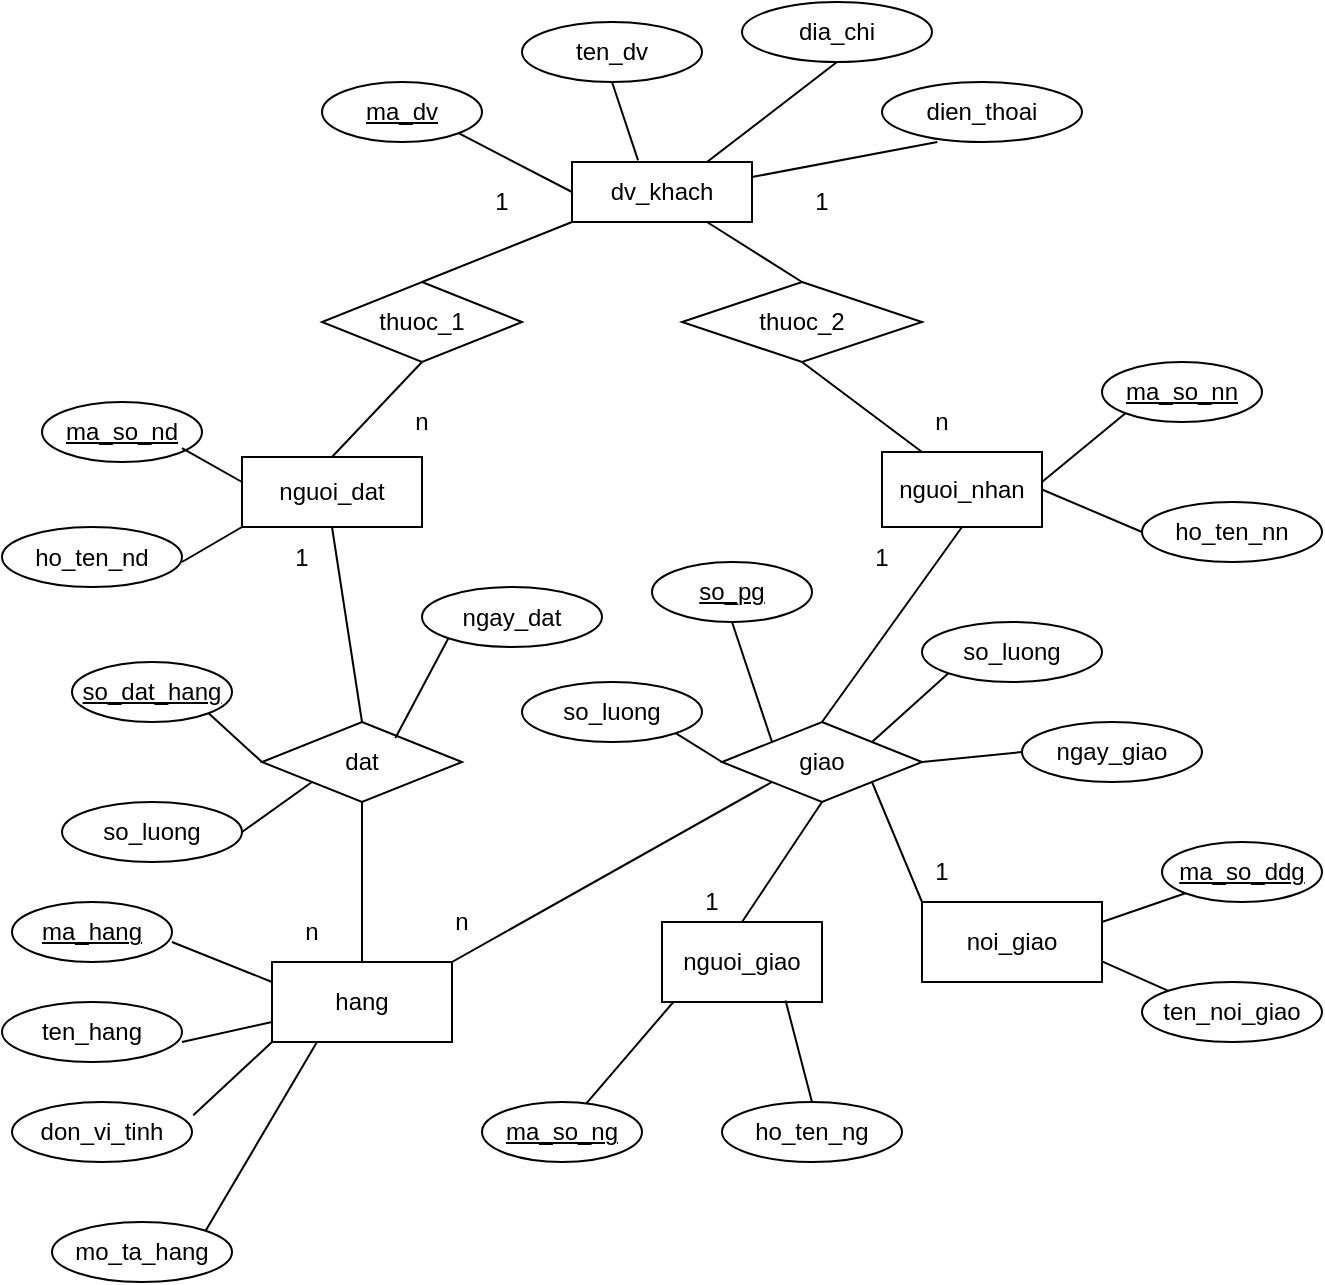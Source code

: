 <mxfile version="14.7.7" type="device"><diagram id="Ao1Ozeumy4SFKZ1dgEvU" name="Page-1"><mxGraphModel dx="782" dy="411" grid="1" gridSize="10" guides="1" tooltips="1" connect="1" arrows="1" fold="1" page="1" pageScale="1" pageWidth="850" pageHeight="1100" math="0" shadow="0"><root><mxCell id="0"/><mxCell id="1" parent="0"/><mxCell id="FYFbuldVlxh-I8KgTX84-97" value="" style="group" vertex="1" connectable="0" parent="1"><mxGeometry x="60" y="270" width="660" height="640" as="geometry"/></mxCell><mxCell id="FYFbuldVlxh-I8KgTX84-5" value="nguoi_nhan" style="rounded=0;whiteSpace=wrap;html=1;" vertex="1" parent="FYFbuldVlxh-I8KgTX84-97"><mxGeometry x="440" y="225" width="80" height="37.5" as="geometry"/></mxCell><mxCell id="FYFbuldVlxh-I8KgTX84-6" value="nguoi_dat" style="rounded=0;whiteSpace=wrap;html=1;" vertex="1" parent="FYFbuldVlxh-I8KgTX84-97"><mxGeometry x="120" y="227.5" width="90" height="35" as="geometry"/></mxCell><mxCell id="FYFbuldVlxh-I8KgTX84-22" value="ma_so_nd" style="ellipse;whiteSpace=wrap;html=1;align=center;fontStyle=4;" vertex="1" parent="FYFbuldVlxh-I8KgTX84-97"><mxGeometry x="20" y="200" width="80" height="30" as="geometry"/></mxCell><mxCell id="FYFbuldVlxh-I8KgTX84-23" value="ma_so_nn" style="ellipse;whiteSpace=wrap;html=1;align=center;fontStyle=4;" vertex="1" parent="FYFbuldVlxh-I8KgTX84-97"><mxGeometry x="550" y="180" width="80" height="30" as="geometry"/></mxCell><mxCell id="FYFbuldVlxh-I8KgTX84-24" value="ho_ten_nd" style="ellipse;whiteSpace=wrap;html=1;align=center;" vertex="1" parent="FYFbuldVlxh-I8KgTX84-97"><mxGeometry y="262.5" width="90" height="30" as="geometry"/></mxCell><mxCell id="FYFbuldVlxh-I8KgTX84-25" value="ho_ten_nn" style="ellipse;whiteSpace=wrap;html=1;align=center;" vertex="1" parent="FYFbuldVlxh-I8KgTX84-97"><mxGeometry x="570" y="250" width="90" height="30" as="geometry"/></mxCell><mxCell id="FYFbuldVlxh-I8KgTX84-26" value="" style="endArrow=none;html=1;rounded=0;entryX=1;entryY=1;entryDx=0;entryDy=0;" edge="1" parent="FYFbuldVlxh-I8KgTX84-97"><mxGeometry as="geometry"><mxPoint x="120" y="240" as="sourcePoint"/><mxPoint x="90.004" y="223.107" as="targetPoint"/></mxGeometry></mxCell><mxCell id="FYFbuldVlxh-I8KgTX84-27" value="" style="endArrow=none;html=1;rounded=0;entryX=1;entryY=0.5;entryDx=0;entryDy=0;exitX=0;exitY=0.5;exitDx=0;exitDy=0;" edge="1" parent="FYFbuldVlxh-I8KgTX84-97" source="FYFbuldVlxh-I8KgTX84-25" target="FYFbuldVlxh-I8KgTX84-5"><mxGeometry as="geometry"><mxPoint x="596.72" y="301.89" as="sourcePoint"/><mxPoint x="520.004" y="262.497" as="targetPoint"/></mxGeometry></mxCell><mxCell id="FYFbuldVlxh-I8KgTX84-28" value="" style="endArrow=none;html=1;rounded=0;exitX=0;exitY=1;exitDx=0;exitDy=0;" edge="1" parent="FYFbuldVlxh-I8KgTX84-97" source="FYFbuldVlxh-I8KgTX84-23"><mxGeometry as="geometry"><mxPoint x="506.72" y="199.39" as="sourcePoint"/><mxPoint x="520" y="240" as="targetPoint"/></mxGeometry></mxCell><mxCell id="FYFbuldVlxh-I8KgTX84-29" value="" style="endArrow=none;html=1;rounded=0;entryX=1;entryY=1;entryDx=0;entryDy=0;exitX=0;exitY=1;exitDx=0;exitDy=0;" edge="1" parent="FYFbuldVlxh-I8KgTX84-97" source="FYFbuldVlxh-I8KgTX84-6"><mxGeometry as="geometry"><mxPoint x="166.72" y="319.39" as="sourcePoint"/><mxPoint x="90.004" y="279.997" as="targetPoint"/></mxGeometry></mxCell><mxCell id="FYFbuldVlxh-I8KgTX84-49" value="thuoc_1" style="shape=rhombus;perimeter=rhombusPerimeter;whiteSpace=wrap;html=1;align=center;" vertex="1" parent="FYFbuldVlxh-I8KgTX84-97"><mxGeometry x="160" y="140" width="100" height="40" as="geometry"/></mxCell><mxCell id="FYFbuldVlxh-I8KgTX84-50" value="thuoc_2" style="shape=rhombus;perimeter=rhombusPerimeter;whiteSpace=wrap;html=1;align=center;" vertex="1" parent="FYFbuldVlxh-I8KgTX84-97"><mxGeometry x="340" y="140" width="120" height="40" as="geometry"/></mxCell><mxCell id="FYFbuldVlxh-I8KgTX84-53" value="dat" style="shape=rhombus;perimeter=rhombusPerimeter;whiteSpace=wrap;html=1;align=center;" vertex="1" parent="FYFbuldVlxh-I8KgTX84-97"><mxGeometry x="130" y="360" width="100" height="40" as="geometry"/></mxCell><mxCell id="FYFbuldVlxh-I8KgTX84-54" value="giao" style="shape=rhombus;perimeter=rhombusPerimeter;whiteSpace=wrap;html=1;align=center;" vertex="1" parent="FYFbuldVlxh-I8KgTX84-97"><mxGeometry x="360" y="360" width="100" height="40" as="geometry"/></mxCell><mxCell id="FYFbuldVlxh-I8KgTX84-55" value="" style="endArrow=none;html=1;rounded=0;entryX=0.5;entryY=0;entryDx=0;entryDy=0;exitX=0;exitY=1;exitDx=0;exitDy=0;" edge="1" parent="FYFbuldVlxh-I8KgTX84-97" source="FYFbuldVlxh-I8KgTX84-1" target="FYFbuldVlxh-I8KgTX84-49"><mxGeometry as="geometry"><mxPoint x="130" y="272.5" as="sourcePoint"/><mxPoint x="100.004" y="289.997" as="targetPoint"/></mxGeometry></mxCell><mxCell id="FYFbuldVlxh-I8KgTX84-56" value="" style="endArrow=none;html=1;rounded=0;entryX=0.5;entryY=1;entryDx=0;entryDy=0;exitX=0.5;exitY=0;exitDx=0;exitDy=0;" edge="1" parent="FYFbuldVlxh-I8KgTX84-97" source="FYFbuldVlxh-I8KgTX84-6" target="FYFbuldVlxh-I8KgTX84-49"><mxGeometry as="geometry"><mxPoint x="295" y="100" as="sourcePoint"/><mxPoint x="220" y="150" as="targetPoint"/></mxGeometry></mxCell><mxCell id="FYFbuldVlxh-I8KgTX84-58" value="n" style="text;html=1;strokeColor=none;fillColor=none;align=center;verticalAlign=middle;whiteSpace=wrap;rounded=0;" vertex="1" parent="FYFbuldVlxh-I8KgTX84-97"><mxGeometry x="190" y="200" width="40" height="20" as="geometry"/></mxCell><mxCell id="FYFbuldVlxh-I8KgTX84-59" value="n" style="text;html=1;strokeColor=none;fillColor=none;align=center;verticalAlign=middle;whiteSpace=wrap;rounded=0;" vertex="1" parent="FYFbuldVlxh-I8KgTX84-97"><mxGeometry x="450" y="200" width="40" height="20" as="geometry"/></mxCell><mxCell id="FYFbuldVlxh-I8KgTX84-60" value="1" style="text;html=1;strokeColor=none;fillColor=none;align=center;verticalAlign=middle;whiteSpace=wrap;rounded=0;" vertex="1" parent="FYFbuldVlxh-I8KgTX84-97"><mxGeometry x="390" y="90" width="40" height="20" as="geometry"/></mxCell><mxCell id="FYFbuldVlxh-I8KgTX84-61" value="" style="endArrow=none;html=1;rounded=0;entryX=0.5;entryY=0;entryDx=0;entryDy=0;exitX=0.75;exitY=1;exitDx=0;exitDy=0;" edge="1" parent="FYFbuldVlxh-I8KgTX84-97" source="FYFbuldVlxh-I8KgTX84-1" target="FYFbuldVlxh-I8KgTX84-50"><mxGeometry as="geometry"><mxPoint x="295" y="100" as="sourcePoint"/><mxPoint x="220" y="150" as="targetPoint"/></mxGeometry></mxCell><mxCell id="FYFbuldVlxh-I8KgTX84-62" value="" style="endArrow=none;html=1;rounded=0;exitX=0.5;exitY=1;exitDx=0;exitDy=0;entryX=0.25;entryY=0;entryDx=0;entryDy=0;" edge="1" parent="FYFbuldVlxh-I8KgTX84-97" source="FYFbuldVlxh-I8KgTX84-50" target="FYFbuldVlxh-I8KgTX84-5"><mxGeometry as="geometry"><mxPoint x="305" y="110" as="sourcePoint"/><mxPoint x="440" y="220" as="targetPoint"/></mxGeometry></mxCell><mxCell id="FYFbuldVlxh-I8KgTX84-63" value="ngay_giao" style="ellipse;whiteSpace=wrap;html=1;align=center;" vertex="1" parent="FYFbuldVlxh-I8KgTX84-97"><mxGeometry x="510" y="360" width="90" height="30" as="geometry"/></mxCell><mxCell id="FYFbuldVlxh-I8KgTX84-64" value="so_luong" style="ellipse;whiteSpace=wrap;html=1;align=center;" vertex="1" parent="FYFbuldVlxh-I8KgTX84-97"><mxGeometry x="30" y="400" width="90" height="30" as="geometry"/></mxCell><mxCell id="FYFbuldVlxh-I8KgTX84-65" value="ngay_dat" style="ellipse;whiteSpace=wrap;html=1;align=center;" vertex="1" parent="FYFbuldVlxh-I8KgTX84-97"><mxGeometry x="210" y="292.5" width="90" height="30" as="geometry"/></mxCell><mxCell id="FYFbuldVlxh-I8KgTX84-66" value="so_pg" style="ellipse;whiteSpace=wrap;html=1;align=center;fontStyle=4;" vertex="1" parent="FYFbuldVlxh-I8KgTX84-97"><mxGeometry x="325" y="280" width="80" height="30" as="geometry"/></mxCell><mxCell id="FYFbuldVlxh-I8KgTX84-67" value="so_dat_hang" style="ellipse;whiteSpace=wrap;html=1;align=center;fontStyle=4;" vertex="1" parent="FYFbuldVlxh-I8KgTX84-97"><mxGeometry x="35" y="330" width="80" height="30" as="geometry"/></mxCell><mxCell id="FYFbuldVlxh-I8KgTX84-68" value="" style="endArrow=none;html=1;rounded=0;entryX=1;entryY=1;entryDx=0;entryDy=0;exitX=0;exitY=0.5;exitDx=0;exitDy=0;" edge="1" parent="FYFbuldVlxh-I8KgTX84-97" source="FYFbuldVlxh-I8KgTX84-53" target="FYFbuldVlxh-I8KgTX84-67"><mxGeometry as="geometry"><mxPoint x="130" y="272.5" as="sourcePoint"/><mxPoint x="100.004" y="289.997" as="targetPoint"/></mxGeometry></mxCell><mxCell id="FYFbuldVlxh-I8KgTX84-69" value="" style="endArrow=none;html=1;rounded=0;entryX=1;entryY=0.5;entryDx=0;entryDy=0;exitX=0;exitY=1;exitDx=0;exitDy=0;" edge="1" parent="FYFbuldVlxh-I8KgTX84-97" source="FYFbuldVlxh-I8KgTX84-53" target="FYFbuldVlxh-I8KgTX84-64"><mxGeometry as="geometry"><mxPoint x="140" y="282.5" as="sourcePoint"/><mxPoint x="110.004" y="299.997" as="targetPoint"/></mxGeometry></mxCell><mxCell id="FYFbuldVlxh-I8KgTX84-70" value="" style="endArrow=none;html=1;rounded=0;entryX=0.667;entryY=0.2;entryDx=0;entryDy=0;exitX=0;exitY=1;exitDx=0;exitDy=0;entryPerimeter=0;" edge="1" parent="FYFbuldVlxh-I8KgTX84-97" source="FYFbuldVlxh-I8KgTX84-65" target="FYFbuldVlxh-I8KgTX84-53"><mxGeometry as="geometry"><mxPoint x="240" y="351" as="sourcePoint"/><mxPoint x="120.004" y="309.997" as="targetPoint"/></mxGeometry></mxCell><mxCell id="FYFbuldVlxh-I8KgTX84-71" value="" style="endArrow=none;html=1;rounded=0;exitX=0.5;exitY=1;exitDx=0;exitDy=0;entryX=0.5;entryY=0;entryDx=0;entryDy=0;" edge="1" parent="FYFbuldVlxh-I8KgTX84-97" source="FYFbuldVlxh-I8KgTX84-6" target="FYFbuldVlxh-I8KgTX84-53"><mxGeometry as="geometry"><mxPoint x="410" y="190" as="sourcePoint"/><mxPoint x="470" y="235" as="targetPoint"/></mxGeometry></mxCell><mxCell id="FYFbuldVlxh-I8KgTX84-72" value="" style="endArrow=none;html=1;rounded=0;exitX=0.5;exitY=1;exitDx=0;exitDy=0;entryX=0.5;entryY=0;entryDx=0;entryDy=0;" edge="1" parent="FYFbuldVlxh-I8KgTX84-97" source="FYFbuldVlxh-I8KgTX84-53" target="FYFbuldVlxh-I8KgTX84-2"><mxGeometry as="geometry"><mxPoint x="420" y="200" as="sourcePoint"/><mxPoint x="480" y="245" as="targetPoint"/></mxGeometry></mxCell><mxCell id="FYFbuldVlxh-I8KgTX84-73" value="" style="endArrow=none;html=1;rounded=0;exitX=0.5;exitY=0;exitDx=0;exitDy=0;entryX=0.5;entryY=1;entryDx=0;entryDy=0;" edge="1" parent="FYFbuldVlxh-I8KgTX84-97" source="FYFbuldVlxh-I8KgTX84-54" target="FYFbuldVlxh-I8KgTX84-5"><mxGeometry as="geometry"><mxPoint x="430" y="210" as="sourcePoint"/><mxPoint x="470" y="270" as="targetPoint"/></mxGeometry></mxCell><mxCell id="FYFbuldVlxh-I8KgTX84-74" value="" style="endArrow=none;html=1;rounded=0;exitX=1;exitY=0;exitDx=0;exitDy=0;entryX=0;entryY=1;entryDx=0;entryDy=0;" edge="1" parent="FYFbuldVlxh-I8KgTX84-97" source="FYFbuldVlxh-I8KgTX84-2" target="FYFbuldVlxh-I8KgTX84-54"><mxGeometry as="geometry"><mxPoint x="440" y="220" as="sourcePoint"/><mxPoint x="500" y="265" as="targetPoint"/></mxGeometry></mxCell><mxCell id="FYFbuldVlxh-I8KgTX84-75" value="" style="endArrow=none;html=1;rounded=0;exitX=0.5;exitY=0;exitDx=0;exitDy=0;entryX=0.5;entryY=1;entryDx=0;entryDy=0;" edge="1" parent="FYFbuldVlxh-I8KgTX84-97" source="FYFbuldVlxh-I8KgTX84-4" target="FYFbuldVlxh-I8KgTX84-54"><mxGeometry as="geometry"><mxPoint x="450" y="230" as="sourcePoint"/><mxPoint x="410" y="410" as="targetPoint"/></mxGeometry></mxCell><mxCell id="FYFbuldVlxh-I8KgTX84-76" value="" style="endArrow=none;html=1;rounded=0;entryX=0;entryY=0.5;entryDx=0;entryDy=0;" edge="1" parent="FYFbuldVlxh-I8KgTX84-97" target="FYFbuldVlxh-I8KgTX84-63"><mxGeometry as="geometry"><mxPoint x="460" y="380" as="sourcePoint"/><mxPoint x="520" y="285" as="targetPoint"/></mxGeometry></mxCell><mxCell id="FYFbuldVlxh-I8KgTX84-77" value="" style="endArrow=none;html=1;rounded=0;exitX=1;exitY=1;exitDx=0;exitDy=0;entryX=0;entryY=0;entryDx=0;entryDy=0;" edge="1" parent="FYFbuldVlxh-I8KgTX84-97" source="FYFbuldVlxh-I8KgTX84-54" target="FYFbuldVlxh-I8KgTX84-3"><mxGeometry as="geometry"><mxPoint x="470" y="250" as="sourcePoint"/><mxPoint x="500" y="490" as="targetPoint"/></mxGeometry></mxCell><mxCell id="FYFbuldVlxh-I8KgTX84-78" value="" style="group" vertex="1" connectable="0" parent="FYFbuldVlxh-I8KgTX84-97"><mxGeometry x="460" y="420" width="200" height="100" as="geometry"/></mxCell><mxCell id="FYFbuldVlxh-I8KgTX84-3" value="noi_giao" style="rounded=0;whiteSpace=wrap;html=1;" vertex="1" parent="FYFbuldVlxh-I8KgTX84-78"><mxGeometry y="30" width="90" height="40" as="geometry"/></mxCell><mxCell id="FYFbuldVlxh-I8KgTX84-31" value="ma_so_ddg" style="ellipse;whiteSpace=wrap;html=1;align=center;fontStyle=4;" vertex="1" parent="FYFbuldVlxh-I8KgTX84-78"><mxGeometry x="120" width="80" height="30" as="geometry"/></mxCell><mxCell id="FYFbuldVlxh-I8KgTX84-45" value="ten_noi_giao" style="ellipse;whiteSpace=wrap;html=1;align=center;" vertex="1" parent="FYFbuldVlxh-I8KgTX84-78"><mxGeometry x="110" y="70" width="90" height="30" as="geometry"/></mxCell><mxCell id="FYFbuldVlxh-I8KgTX84-47" value="" style="endArrow=none;html=1;rounded=0;exitX=0;exitY=1;exitDx=0;exitDy=0;entryX=1;entryY=0.25;entryDx=0;entryDy=0;" edge="1" parent="FYFbuldVlxh-I8KgTX84-78" source="FYFbuldVlxh-I8KgTX84-31" target="FYFbuldVlxh-I8KgTX84-3"><mxGeometry relative="1" as="geometry"><mxPoint x="106.79" y="34.65" as="sourcePoint"/><mxPoint x="120" y="85.35" as="targetPoint"/></mxGeometry></mxCell><mxCell id="FYFbuldVlxh-I8KgTX84-48" value="" style="endArrow=none;html=1;rounded=0;exitX=0.25;exitY=1;exitDx=0;exitDy=0;entryX=0;entryY=0;entryDx=0;entryDy=0;" edge="1" parent="FYFbuldVlxh-I8KgTX84-78" target="FYFbuldVlxh-I8KgTX84-45"><mxGeometry relative="1" as="geometry"><mxPoint x="90" y="59.65" as="sourcePoint"/><mxPoint x="103.21" y="110.35" as="targetPoint"/></mxGeometry></mxCell><mxCell id="FYFbuldVlxh-I8KgTX84-94" value="1" style="text;html=1;strokeColor=none;fillColor=none;align=center;verticalAlign=middle;whiteSpace=wrap;rounded=0;" vertex="1" parent="FYFbuldVlxh-I8KgTX84-78"><mxGeometry x="-10" y="5" width="40" height="20" as="geometry"/></mxCell><mxCell id="FYFbuldVlxh-I8KgTX84-79" value="" style="group" vertex="1" connectable="0" parent="FYFbuldVlxh-I8KgTX84-97"><mxGeometry x="240" y="460" width="210" height="120" as="geometry"/></mxCell><mxCell id="FYFbuldVlxh-I8KgTX84-4" value="nguoi_giao" style="rounded=0;whiteSpace=wrap;html=1;" vertex="1" parent="FYFbuldVlxh-I8KgTX84-79"><mxGeometry x="90" width="80" height="40" as="geometry"/></mxCell><mxCell id="FYFbuldVlxh-I8KgTX84-32" value="ma_so_ng" style="ellipse;whiteSpace=wrap;html=1;align=center;fontStyle=4;" vertex="1" parent="FYFbuldVlxh-I8KgTX84-79"><mxGeometry y="90" width="80" height="30" as="geometry"/></mxCell><mxCell id="FYFbuldVlxh-I8KgTX84-42" value="" style="endArrow=none;html=1;rounded=0;exitX=0.25;exitY=1;exitDx=0;exitDy=0;" edge="1" parent="FYFbuldVlxh-I8KgTX84-79" target="FYFbuldVlxh-I8KgTX84-32"><mxGeometry relative="1" as="geometry"><mxPoint x="95.68" y="40" as="sourcePoint"/><mxPoint x="40.0" y="134.393" as="targetPoint"/></mxGeometry></mxCell><mxCell id="FYFbuldVlxh-I8KgTX84-43" value="ho_ten_ng" style="ellipse;whiteSpace=wrap;html=1;align=center;" vertex="1" parent="FYFbuldVlxh-I8KgTX84-79"><mxGeometry x="120" y="90" width="90" height="30" as="geometry"/></mxCell><mxCell id="FYFbuldVlxh-I8KgTX84-44" value="" style="endArrow=none;html=1;rounded=0;exitX=0.25;exitY=1;exitDx=0;exitDy=0;entryX=0.5;entryY=0;entryDx=0;entryDy=0;" edge="1" parent="FYFbuldVlxh-I8KgTX84-79" target="FYFbuldVlxh-I8KgTX84-43"><mxGeometry relative="1" as="geometry"><mxPoint x="151.79" y="39.3" as="sourcePoint"/><mxPoint x="108.208" y="90.003" as="targetPoint"/></mxGeometry></mxCell><mxCell id="FYFbuldVlxh-I8KgTX84-90" value="n" style="text;html=1;strokeColor=none;fillColor=none;align=center;verticalAlign=middle;whiteSpace=wrap;rounded=0;" vertex="1" parent="FYFbuldVlxh-I8KgTX84-79"><mxGeometry x="-30" y="-10" width="40" height="20" as="geometry"/></mxCell><mxCell id="FYFbuldVlxh-I8KgTX84-80" value="" style="group" vertex="1" connectable="0" parent="FYFbuldVlxh-I8KgTX84-97"><mxGeometry y="450" width="225" height="190" as="geometry"/></mxCell><mxCell id="FYFbuldVlxh-I8KgTX84-2" value="hang" style="rounded=0;whiteSpace=wrap;html=1;" vertex="1" parent="FYFbuldVlxh-I8KgTX84-80"><mxGeometry x="135" y="30" width="90" height="40" as="geometry"/></mxCell><mxCell id="FYFbuldVlxh-I8KgTX84-30" value="ma_hang" style="ellipse;whiteSpace=wrap;html=1;align=center;fontStyle=4;" vertex="1" parent="FYFbuldVlxh-I8KgTX84-80"><mxGeometry x="5" width="80" height="30" as="geometry"/></mxCell><mxCell id="FYFbuldVlxh-I8KgTX84-33" value="ten_hang" style="ellipse;whiteSpace=wrap;html=1;align=center;" vertex="1" parent="FYFbuldVlxh-I8KgTX84-80"><mxGeometry y="50" width="90" height="30" as="geometry"/></mxCell><mxCell id="FYFbuldVlxh-I8KgTX84-34" value="don_vi_tinh" style="ellipse;whiteSpace=wrap;html=1;align=center;" vertex="1" parent="FYFbuldVlxh-I8KgTX84-80"><mxGeometry x="5" y="100" width="90" height="30" as="geometry"/></mxCell><mxCell id="FYFbuldVlxh-I8KgTX84-35" value="mo_ta_hang" style="ellipse;whiteSpace=wrap;html=1;align=center;" vertex="1" parent="FYFbuldVlxh-I8KgTX84-80"><mxGeometry x="25" y="160" width="90" height="30" as="geometry"/></mxCell><mxCell id="FYFbuldVlxh-I8KgTX84-36" value="" style="endArrow=none;html=1;rounded=0;entryX=1;entryY=1;entryDx=0;entryDy=0;exitX=0;exitY=0.25;exitDx=0;exitDy=0;" edge="1" parent="FYFbuldVlxh-I8KgTX84-80" source="FYFbuldVlxh-I8KgTX84-2"><mxGeometry relative="1" as="geometry"><mxPoint x="161.72" y="59.39" as="sourcePoint"/><mxPoint x="85.004" y="19.997" as="targetPoint"/></mxGeometry></mxCell><mxCell id="FYFbuldVlxh-I8KgTX84-38" value="" style="endArrow=none;html=1;rounded=0;entryX=1;entryY=1;entryDx=0;entryDy=0;" edge="1" parent="FYFbuldVlxh-I8KgTX84-80" source="FYFbuldVlxh-I8KgTX84-2"><mxGeometry relative="1" as="geometry"><mxPoint x="140" y="90" as="sourcePoint"/><mxPoint x="90.004" y="69.997" as="targetPoint"/></mxGeometry></mxCell><mxCell id="FYFbuldVlxh-I8KgTX84-39" value="" style="endArrow=none;html=1;rounded=0;entryX=1.007;entryY=0.222;entryDx=0;entryDy=0;exitX=0;exitY=1;exitDx=0;exitDy=0;entryPerimeter=0;" edge="1" parent="FYFbuldVlxh-I8KgTX84-80" source="FYFbuldVlxh-I8KgTX84-2" target="FYFbuldVlxh-I8KgTX84-34"><mxGeometry relative="1" as="geometry"><mxPoint x="165" y="70" as="sourcePoint"/><mxPoint x="115.004" y="49.997" as="targetPoint"/></mxGeometry></mxCell><mxCell id="FYFbuldVlxh-I8KgTX84-40" value="" style="endArrow=none;html=1;rounded=0;exitX=0.25;exitY=1;exitDx=0;exitDy=0;entryX=1;entryY=0;entryDx=0;entryDy=0;" edge="1" parent="FYFbuldVlxh-I8KgTX84-80" source="FYFbuldVlxh-I8KgTX84-2" target="FYFbuldVlxh-I8KgTX84-35"><mxGeometry relative="1" as="geometry"><mxPoint x="145" y="180" as="sourcePoint"/><mxPoint x="95" y="170" as="targetPoint"/></mxGeometry></mxCell><mxCell id="FYFbuldVlxh-I8KgTX84-89" value="n" style="text;html=1;strokeColor=none;fillColor=none;align=center;verticalAlign=middle;whiteSpace=wrap;rounded=0;" vertex="1" parent="FYFbuldVlxh-I8KgTX84-80"><mxGeometry x="135" y="5" width="40" height="20" as="geometry"/></mxCell><mxCell id="FYFbuldVlxh-I8KgTX84-1" value="dv_khach" style="rounded=0;whiteSpace=wrap;html=1;" vertex="1" parent="FYFbuldVlxh-I8KgTX84-97"><mxGeometry x="285" y="80" width="90" height="30" as="geometry"/></mxCell><mxCell id="FYFbuldVlxh-I8KgTX84-10" value="ten_dv" style="ellipse;whiteSpace=wrap;html=1;align=center;" vertex="1" parent="FYFbuldVlxh-I8KgTX84-97"><mxGeometry x="260" y="10" width="90" height="30" as="geometry"/></mxCell><mxCell id="FYFbuldVlxh-I8KgTX84-11" value="dia_chi" style="ellipse;whiteSpace=wrap;html=1;align=center;" vertex="1" parent="FYFbuldVlxh-I8KgTX84-97"><mxGeometry x="370" width="95" height="30" as="geometry"/></mxCell><mxCell id="FYFbuldVlxh-I8KgTX84-12" value="dien_thoai" style="ellipse;whiteSpace=wrap;html=1;align=center;" vertex="1" parent="FYFbuldVlxh-I8KgTX84-97"><mxGeometry x="440" y="40" width="100" height="30" as="geometry"/></mxCell><mxCell id="FYFbuldVlxh-I8KgTX84-14" value="ma_dv" style="ellipse;whiteSpace=wrap;html=1;align=center;fontStyle=4;" vertex="1" parent="FYFbuldVlxh-I8KgTX84-97"><mxGeometry x="160" y="40" width="80" height="30" as="geometry"/></mxCell><mxCell id="FYFbuldVlxh-I8KgTX84-17" value="" style="endArrow=none;html=1;rounded=0;entryX=1;entryY=1;entryDx=0;entryDy=0;exitX=0;exitY=0.5;exitDx=0;exitDy=0;" edge="1" parent="FYFbuldVlxh-I8KgTX84-97" source="FYFbuldVlxh-I8KgTX84-1" target="FYFbuldVlxh-I8KgTX84-14"><mxGeometry x="140" y="-20" as="geometry"><mxPoint x="260" y="90" as="sourcePoint"/><mxPoint x="420" y="90" as="targetPoint"/></mxGeometry></mxCell><mxCell id="FYFbuldVlxh-I8KgTX84-18" value="" style="endArrow=none;html=1;rounded=0;entryX=1;entryY=1;entryDx=0;entryDy=0;exitX=1;exitY=0.25;exitDx=0;exitDy=0;" edge="1" parent="FYFbuldVlxh-I8KgTX84-97" source="FYFbuldVlxh-I8KgTX84-1"><mxGeometry x="140" y="-20" as="geometry"><mxPoint x="552.32" y="140.86" as="sourcePoint"/><mxPoint x="467.675" y="70.002" as="targetPoint"/></mxGeometry></mxCell><mxCell id="FYFbuldVlxh-I8KgTX84-19" value="" style="endArrow=none;html=1;rounded=0;entryX=0.5;entryY=1;entryDx=0;entryDy=0;exitX=0.75;exitY=0;exitDx=0;exitDy=0;" edge="1" parent="FYFbuldVlxh-I8KgTX84-97" source="FYFbuldVlxh-I8KgTX84-1" target="FYFbuldVlxh-I8KgTX84-11"><mxGeometry x="140" y="-20" as="geometry"><mxPoint x="494.64" y="80.86" as="sourcePoint"/><mxPoint x="409.995" y="10.002" as="targetPoint"/></mxGeometry></mxCell><mxCell id="FYFbuldVlxh-I8KgTX84-20" value="" style="endArrow=none;html=1;rounded=0;exitX=0.367;exitY=-0.027;exitDx=0;exitDy=0;exitPerimeter=0;entryX=0.5;entryY=1;entryDx=0;entryDy=0;" edge="1" parent="FYFbuldVlxh-I8KgTX84-97" source="FYFbuldVlxh-I8KgTX84-1" target="FYFbuldVlxh-I8KgTX84-10"><mxGeometry x="140" y="-20" as="geometry"><mxPoint x="382.32" y="100.86" as="sourcePoint"/><mxPoint x="298" y="50" as="targetPoint"/></mxGeometry></mxCell><mxCell id="FYFbuldVlxh-I8KgTX84-57" value="1" style="text;html=1;strokeColor=none;fillColor=none;align=center;verticalAlign=middle;whiteSpace=wrap;rounded=0;" vertex="1" parent="FYFbuldVlxh-I8KgTX84-97"><mxGeometry x="230" y="90" width="40" height="20" as="geometry"/></mxCell><mxCell id="FYFbuldVlxh-I8KgTX84-84" value="so_luong" style="ellipse;whiteSpace=wrap;html=1;align=center;" vertex="1" parent="FYFbuldVlxh-I8KgTX84-97"><mxGeometry x="460" y="310" width="90" height="30" as="geometry"/></mxCell><mxCell id="FYFbuldVlxh-I8KgTX84-85" value="so_luong" style="ellipse;whiteSpace=wrap;html=1;align=center;" vertex="1" parent="FYFbuldVlxh-I8KgTX84-97"><mxGeometry x="260" y="340" width="90" height="30" as="geometry"/></mxCell><mxCell id="FYFbuldVlxh-I8KgTX84-86" value="" style="endArrow=none;html=1;rounded=0;entryX=0;entryY=0;entryDx=0;entryDy=0;exitX=0.5;exitY=1;exitDx=0;exitDy=0;" edge="1" parent="FYFbuldVlxh-I8KgTX84-97" source="FYFbuldVlxh-I8KgTX84-66" target="FYFbuldVlxh-I8KgTX84-54"><mxGeometry as="geometry"><mxPoint x="233.18" y="328.107" as="sourcePoint"/><mxPoint x="206.7" y="378" as="targetPoint"/></mxGeometry></mxCell><mxCell id="FYFbuldVlxh-I8KgTX84-87" value="" style="endArrow=none;html=1;rounded=0;entryX=1;entryY=1;entryDx=0;entryDy=0;exitX=0;exitY=0.5;exitDx=0;exitDy=0;" edge="1" parent="FYFbuldVlxh-I8KgTX84-97" source="FYFbuldVlxh-I8KgTX84-54" target="FYFbuldVlxh-I8KgTX84-85"><mxGeometry as="geometry"><mxPoint x="243.18" y="338.107" as="sourcePoint"/><mxPoint x="216.7" y="388" as="targetPoint"/></mxGeometry></mxCell><mxCell id="FYFbuldVlxh-I8KgTX84-91" value="1" style="text;html=1;strokeColor=none;fillColor=none;align=center;verticalAlign=middle;whiteSpace=wrap;rounded=0;" vertex="1" parent="FYFbuldVlxh-I8KgTX84-97"><mxGeometry x="130" y="267.5" width="40" height="20" as="geometry"/></mxCell><mxCell id="FYFbuldVlxh-I8KgTX84-92" value="1" style="text;html=1;strokeColor=none;fillColor=none;align=center;verticalAlign=middle;whiteSpace=wrap;rounded=0;" vertex="1" parent="FYFbuldVlxh-I8KgTX84-97"><mxGeometry x="420" y="267.5" width="40" height="20" as="geometry"/></mxCell><mxCell id="FYFbuldVlxh-I8KgTX84-93" value="1" style="text;html=1;strokeColor=none;fillColor=none;align=center;verticalAlign=middle;whiteSpace=wrap;rounded=0;" vertex="1" parent="FYFbuldVlxh-I8KgTX84-97"><mxGeometry x="335" y="440" width="40" height="20" as="geometry"/></mxCell><mxCell id="FYFbuldVlxh-I8KgTX84-96" value="" style="endArrow=none;html=1;rounded=0;entryX=1;entryY=0;entryDx=0;entryDy=0;exitX=0;exitY=1;exitDx=0;exitDy=0;" edge="1" parent="FYFbuldVlxh-I8KgTX84-97" source="FYFbuldVlxh-I8KgTX84-84" target="FYFbuldVlxh-I8KgTX84-54"><mxGeometry x="10" y="10" as="geometry"><mxPoint x="375" y="320" as="sourcePoint"/><mxPoint x="395" y="380" as="targetPoint"/></mxGeometry></mxCell></root></mxGraphModel></diagram></mxfile>